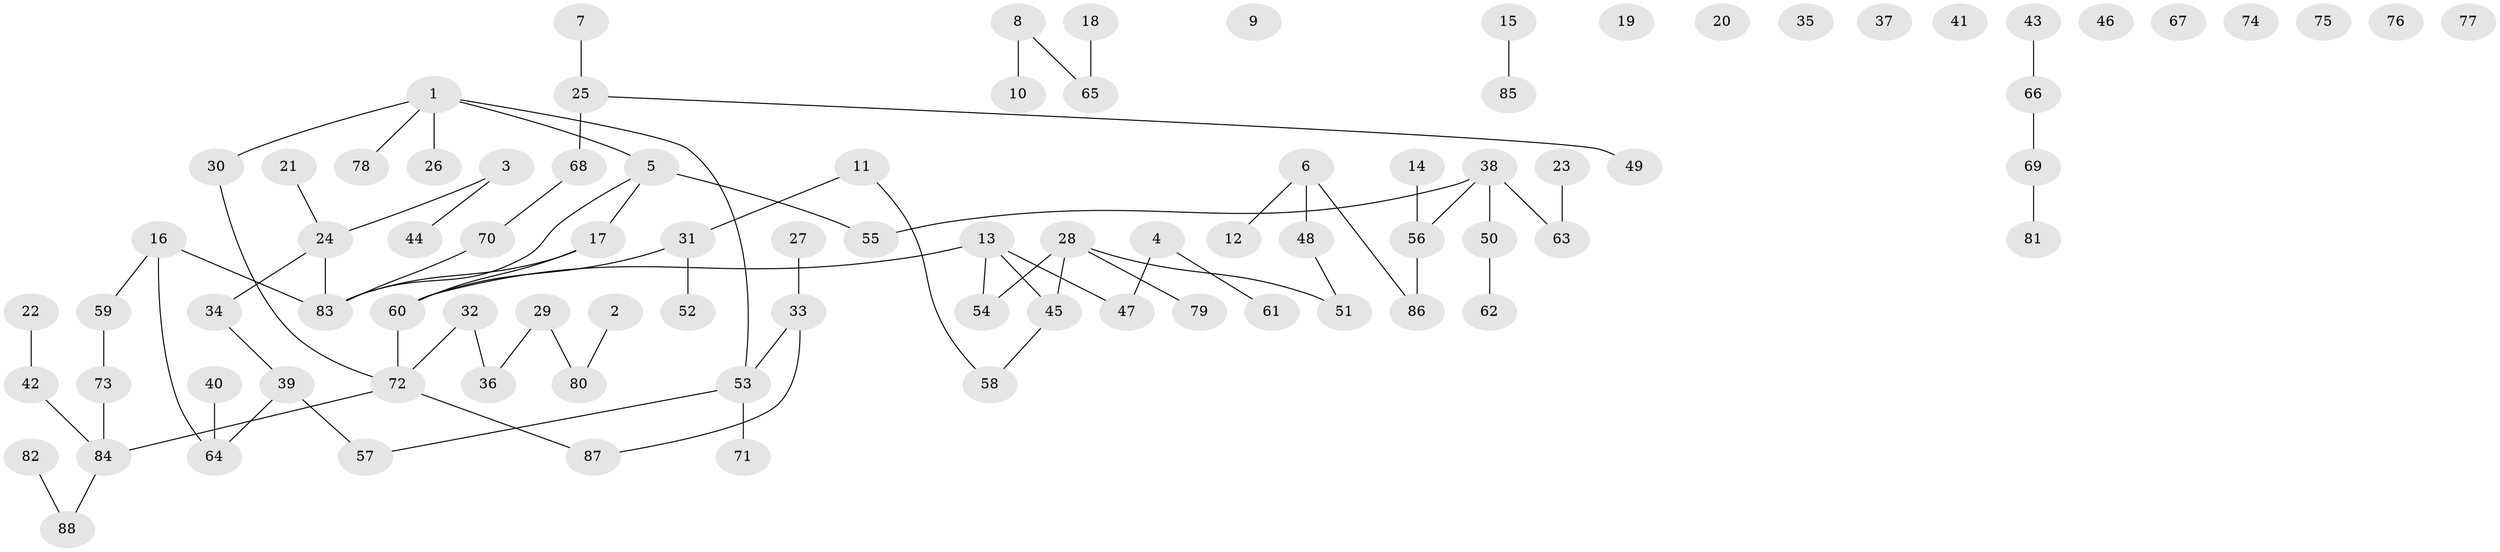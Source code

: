 // coarse degree distribution, {4: 0.11475409836065574, 1: 0.3114754098360656, 2: 0.19672131147540983, 3: 0.13114754098360656, 0: 0.21311475409836064, 6: 0.01639344262295082, 5: 0.01639344262295082}
// Generated by graph-tools (version 1.1) at 2025/23/03/03/25 07:23:26]
// undirected, 88 vertices, 81 edges
graph export_dot {
graph [start="1"]
  node [color=gray90,style=filled];
  1;
  2;
  3;
  4;
  5;
  6;
  7;
  8;
  9;
  10;
  11;
  12;
  13;
  14;
  15;
  16;
  17;
  18;
  19;
  20;
  21;
  22;
  23;
  24;
  25;
  26;
  27;
  28;
  29;
  30;
  31;
  32;
  33;
  34;
  35;
  36;
  37;
  38;
  39;
  40;
  41;
  42;
  43;
  44;
  45;
  46;
  47;
  48;
  49;
  50;
  51;
  52;
  53;
  54;
  55;
  56;
  57;
  58;
  59;
  60;
  61;
  62;
  63;
  64;
  65;
  66;
  67;
  68;
  69;
  70;
  71;
  72;
  73;
  74;
  75;
  76;
  77;
  78;
  79;
  80;
  81;
  82;
  83;
  84;
  85;
  86;
  87;
  88;
  1 -- 5;
  1 -- 26;
  1 -- 30;
  1 -- 53;
  1 -- 78;
  2 -- 80;
  3 -- 24;
  3 -- 44;
  4 -- 47;
  4 -- 61;
  5 -- 17;
  5 -- 55;
  5 -- 83;
  6 -- 12;
  6 -- 48;
  6 -- 86;
  7 -- 25;
  8 -- 10;
  8 -- 65;
  11 -- 31;
  11 -- 58;
  13 -- 45;
  13 -- 47;
  13 -- 54;
  13 -- 60;
  14 -- 56;
  15 -- 85;
  16 -- 59;
  16 -- 64;
  16 -- 83;
  17 -- 60;
  17 -- 83;
  18 -- 65;
  21 -- 24;
  22 -- 42;
  23 -- 63;
  24 -- 34;
  24 -- 83;
  25 -- 49;
  25 -- 68;
  27 -- 33;
  28 -- 45;
  28 -- 51;
  28 -- 54;
  28 -- 79;
  29 -- 36;
  29 -- 80;
  30 -- 72;
  31 -- 52;
  31 -- 60;
  32 -- 36;
  32 -- 72;
  33 -- 53;
  33 -- 87;
  34 -- 39;
  38 -- 50;
  38 -- 55;
  38 -- 56;
  38 -- 63;
  39 -- 57;
  39 -- 64;
  40 -- 64;
  42 -- 84;
  43 -- 66;
  45 -- 58;
  48 -- 51;
  50 -- 62;
  53 -- 57;
  53 -- 71;
  56 -- 86;
  59 -- 73;
  60 -- 72;
  66 -- 69;
  68 -- 70;
  69 -- 81;
  70 -- 83;
  72 -- 84;
  72 -- 87;
  73 -- 84;
  82 -- 88;
  84 -- 88;
}
